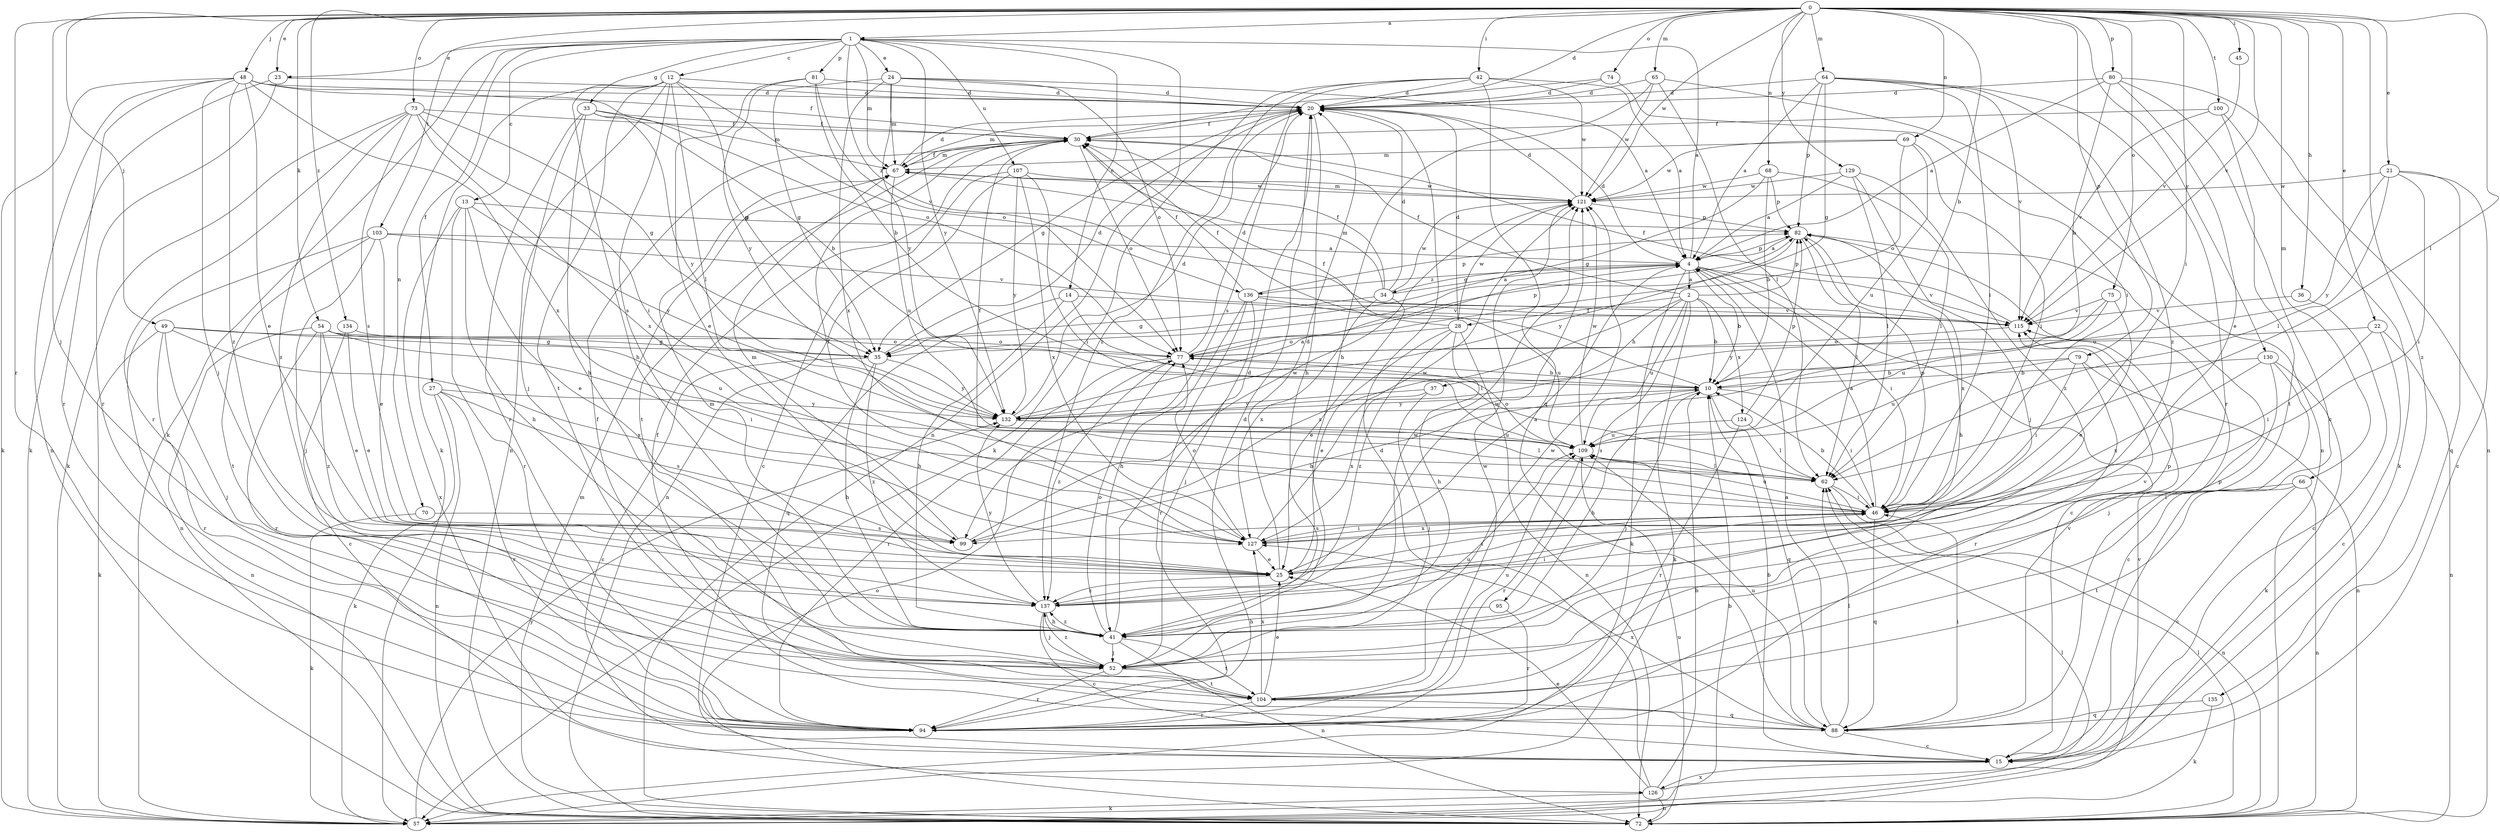 strict digraph  {
0;
1;
2;
4;
10;
12;
13;
14;
15;
20;
21;
22;
23;
24;
25;
27;
28;
30;
33;
34;
35;
36;
37;
41;
42;
45;
46;
48;
49;
52;
54;
57;
62;
64;
65;
66;
67;
68;
69;
70;
72;
73;
74;
75;
77;
79;
80;
81;
82;
88;
94;
95;
99;
100;
103;
104;
107;
109;
115;
121;
124;
126;
127;
129;
130;
132;
134;
135;
136;
137;
0 -> 1  [label=a];
0 -> 10  [label=b];
0 -> 20  [label=d];
0 -> 21  [label=e];
0 -> 22  [label=e];
0 -> 23  [label=e];
0 -> 36  [label=h];
0 -> 42  [label=i];
0 -> 45  [label=i];
0 -> 46  [label=i];
0 -> 48  [label=j];
0 -> 49  [label=j];
0 -> 52  [label=j];
0 -> 54  [label=k];
0 -> 62  [label=l];
0 -> 64  [label=m];
0 -> 65  [label=m];
0 -> 66  [label=m];
0 -> 68  [label=n];
0 -> 69  [label=n];
0 -> 73  [label=o];
0 -> 74  [label=o];
0 -> 75  [label=o];
0 -> 79  [label=p];
0 -> 80  [label=p];
0 -> 94  [label=r];
0 -> 100  [label=t];
0 -> 103  [label=t];
0 -> 115  [label=v];
0 -> 121  [label=w];
0 -> 129  [label=y];
0 -> 130  [label=y];
0 -> 134  [label=z];
0 -> 135  [label=z];
1 -> 12  [label=c];
1 -> 13  [label=c];
1 -> 14  [label=c];
1 -> 23  [label=e];
1 -> 24  [label=e];
1 -> 27  [label=f];
1 -> 33  [label=g];
1 -> 57  [label=k];
1 -> 67  [label=m];
1 -> 70  [label=n];
1 -> 72  [label=n];
1 -> 81  [label=p];
1 -> 107  [label=u];
1 -> 132  [label=y];
1 -> 136  [label=z];
2 -> 10  [label=b];
2 -> 28  [label=f];
2 -> 30  [label=f];
2 -> 37  [label=h];
2 -> 57  [label=k];
2 -> 82  [label=p];
2 -> 95  [label=s];
2 -> 99  [label=s];
2 -> 109  [label=u];
2 -> 124  [label=x];
4 -> 1  [label=a];
4 -> 2  [label=a];
4 -> 10  [label=b];
4 -> 15  [label=c];
4 -> 20  [label=d];
4 -> 34  [label=g];
4 -> 46  [label=i];
4 -> 57  [label=k];
4 -> 82  [label=p];
4 -> 115  [label=v];
4 -> 136  [label=z];
10 -> 30  [label=f];
10 -> 41  [label=h];
10 -> 46  [label=i];
10 -> 52  [label=j];
10 -> 88  [label=q];
10 -> 132  [label=y];
12 -> 20  [label=d];
12 -> 35  [label=g];
12 -> 41  [label=h];
12 -> 57  [label=k];
12 -> 62  [label=l];
12 -> 72  [label=n];
12 -> 77  [label=o];
12 -> 99  [label=s];
12 -> 104  [label=t];
13 -> 25  [label=e];
13 -> 41  [label=h];
13 -> 82  [label=p];
13 -> 94  [label=r];
13 -> 126  [label=x];
13 -> 132  [label=y];
14 -> 41  [label=h];
14 -> 62  [label=l];
14 -> 88  [label=q];
14 -> 115  [label=v];
15 -> 10  [label=b];
15 -> 126  [label=x];
20 -> 30  [label=f];
20 -> 35  [label=g];
20 -> 41  [label=h];
20 -> 67  [label=m];
21 -> 15  [label=c];
21 -> 46  [label=i];
21 -> 62  [label=l];
21 -> 88  [label=q];
21 -> 121  [label=w];
21 -> 132  [label=y];
22 -> 15  [label=c];
22 -> 46  [label=i];
22 -> 72  [label=n];
22 -> 77  [label=o];
23 -> 20  [label=d];
23 -> 57  [label=k];
23 -> 94  [label=r];
24 -> 4  [label=a];
24 -> 20  [label=d];
24 -> 35  [label=g];
24 -> 67  [label=m];
24 -> 77  [label=o];
24 -> 127  [label=x];
24 -> 132  [label=y];
25 -> 4  [label=a];
25 -> 20  [label=d];
25 -> 46  [label=i];
25 -> 137  [label=z];
27 -> 57  [label=k];
27 -> 72  [label=n];
27 -> 94  [label=r];
27 -> 99  [label=s];
27 -> 132  [label=y];
28 -> 20  [label=d];
28 -> 25  [label=e];
28 -> 30  [label=f];
28 -> 41  [label=h];
28 -> 72  [label=n];
28 -> 77  [label=o];
28 -> 121  [label=w];
28 -> 137  [label=z];
30 -> 67  [label=m];
30 -> 77  [label=o];
30 -> 104  [label=t];
33 -> 10  [label=b];
33 -> 30  [label=f];
33 -> 41  [label=h];
33 -> 52  [label=j];
33 -> 67  [label=m];
33 -> 94  [label=r];
33 -> 132  [label=y];
34 -> 4  [label=a];
34 -> 20  [label=d];
34 -> 25  [label=e];
34 -> 30  [label=f];
34 -> 35  [label=g];
34 -> 67  [label=m];
34 -> 121  [label=w];
34 -> 127  [label=x];
35 -> 15  [label=c];
35 -> 20  [label=d];
35 -> 41  [label=h];
35 -> 132  [label=y];
35 -> 137  [label=z];
36 -> 15  [label=c];
36 -> 115  [label=v];
37 -> 52  [label=j];
37 -> 127  [label=x];
37 -> 132  [label=y];
41 -> 20  [label=d];
41 -> 52  [label=j];
41 -> 67  [label=m];
41 -> 72  [label=n];
41 -> 77  [label=o];
41 -> 104  [label=t];
41 -> 115  [label=v];
41 -> 137  [label=z];
42 -> 4  [label=a];
42 -> 20  [label=d];
42 -> 57  [label=k];
42 -> 88  [label=q];
42 -> 99  [label=s];
42 -> 121  [label=w];
42 -> 137  [label=z];
45 -> 115  [label=v];
46 -> 4  [label=a];
46 -> 10  [label=b];
46 -> 82  [label=p];
46 -> 88  [label=q];
46 -> 99  [label=s];
46 -> 109  [label=u];
46 -> 127  [label=x];
48 -> 20  [label=d];
48 -> 25  [label=e];
48 -> 30  [label=f];
48 -> 52  [label=j];
48 -> 57  [label=k];
48 -> 72  [label=n];
48 -> 77  [label=o];
48 -> 94  [label=r];
48 -> 127  [label=x];
48 -> 137  [label=z];
49 -> 52  [label=j];
49 -> 57  [label=k];
49 -> 77  [label=o];
49 -> 94  [label=r];
49 -> 109  [label=u];
49 -> 127  [label=x];
52 -> 94  [label=r];
52 -> 104  [label=t];
52 -> 109  [label=u];
52 -> 121  [label=w];
52 -> 137  [label=z];
54 -> 25  [label=e];
54 -> 35  [label=g];
54 -> 46  [label=i];
54 -> 72  [label=n];
54 -> 77  [label=o];
54 -> 94  [label=r];
54 -> 137  [label=z];
57 -> 10  [label=b];
57 -> 62  [label=l];
57 -> 132  [label=y];
62 -> 30  [label=f];
62 -> 46  [label=i];
62 -> 72  [label=n];
64 -> 4  [label=a];
64 -> 20  [label=d];
64 -> 35  [label=g];
64 -> 46  [label=i];
64 -> 82  [label=p];
64 -> 94  [label=r];
64 -> 115  [label=v];
64 -> 137  [label=z];
65 -> 20  [label=d];
65 -> 41  [label=h];
65 -> 62  [label=l];
65 -> 72  [label=n];
65 -> 121  [label=w];
66 -> 15  [label=c];
66 -> 46  [label=i];
66 -> 72  [label=n];
66 -> 104  [label=t];
67 -> 20  [label=d];
67 -> 30  [label=f];
67 -> 109  [label=u];
67 -> 121  [label=w];
68 -> 10  [label=b];
68 -> 35  [label=g];
68 -> 62  [label=l];
68 -> 82  [label=p];
68 -> 121  [label=w];
69 -> 46  [label=i];
69 -> 67  [label=m];
69 -> 77  [label=o];
69 -> 109  [label=u];
69 -> 121  [label=w];
70 -> 57  [label=k];
70 -> 99  [label=s];
72 -> 62  [label=l];
72 -> 67  [label=m];
72 -> 77  [label=o];
72 -> 109  [label=u];
73 -> 30  [label=f];
73 -> 35  [label=g];
73 -> 46  [label=i];
73 -> 57  [label=k];
73 -> 94  [label=r];
73 -> 99  [label=s];
73 -> 127  [label=x];
73 -> 137  [label=z];
74 -> 20  [label=d];
74 -> 30  [label=f];
74 -> 46  [label=i];
75 -> 25  [label=e];
75 -> 109  [label=u];
75 -> 115  [label=v];
75 -> 132  [label=y];
77 -> 10  [label=b];
77 -> 20  [label=d];
77 -> 82  [label=p];
77 -> 94  [label=r];
77 -> 137  [label=z];
79 -> 10  [label=b];
79 -> 46  [label=i];
79 -> 72  [label=n];
79 -> 94  [label=r];
79 -> 109  [label=u];
80 -> 4  [label=a];
80 -> 10  [label=b];
80 -> 15  [label=c];
80 -> 20  [label=d];
80 -> 25  [label=e];
80 -> 72  [label=n];
81 -> 10  [label=b];
81 -> 20  [label=d];
81 -> 25  [label=e];
81 -> 115  [label=v];
81 -> 132  [label=y];
82 -> 4  [label=a];
82 -> 41  [label=h];
82 -> 62  [label=l];
82 -> 127  [label=x];
82 -> 132  [label=y];
88 -> 4  [label=a];
88 -> 15  [label=c];
88 -> 30  [label=f];
88 -> 46  [label=i];
88 -> 62  [label=l];
88 -> 82  [label=p];
88 -> 109  [label=u];
88 -> 115  [label=v];
88 -> 127  [label=x];
94 -> 20  [label=d];
94 -> 121  [label=w];
95 -> 41  [label=h];
95 -> 94  [label=r];
99 -> 10  [label=b];
99 -> 67  [label=m];
99 -> 121  [label=w];
100 -> 30  [label=f];
100 -> 57  [label=k];
100 -> 104  [label=t];
100 -> 115  [label=v];
103 -> 4  [label=a];
103 -> 25  [label=e];
103 -> 52  [label=j];
103 -> 72  [label=n];
103 -> 104  [label=t];
103 -> 115  [label=v];
104 -> 25  [label=e];
104 -> 30  [label=f];
104 -> 82  [label=p];
104 -> 88  [label=q];
104 -> 94  [label=r];
104 -> 109  [label=u];
104 -> 121  [label=w];
104 -> 127  [label=x];
107 -> 15  [label=c];
107 -> 46  [label=i];
107 -> 72  [label=n];
107 -> 121  [label=w];
107 -> 127  [label=x];
107 -> 132  [label=y];
109 -> 62  [label=l];
109 -> 77  [label=o];
109 -> 94  [label=r];
109 -> 121  [label=w];
115 -> 30  [label=f];
115 -> 77  [label=o];
121 -> 20  [label=d];
121 -> 67  [label=m];
121 -> 82  [label=p];
124 -> 62  [label=l];
124 -> 82  [label=p];
124 -> 94  [label=r];
124 -> 109  [label=u];
126 -> 10  [label=b];
126 -> 20  [label=d];
126 -> 25  [label=e];
126 -> 57  [label=k];
126 -> 72  [label=n];
126 -> 115  [label=v];
127 -> 25  [label=e];
127 -> 30  [label=f];
127 -> 46  [label=i];
127 -> 77  [label=o];
127 -> 121  [label=w];
129 -> 4  [label=a];
129 -> 52  [label=j];
129 -> 62  [label=l];
129 -> 121  [label=w];
129 -> 137  [label=z];
130 -> 10  [label=b];
130 -> 15  [label=c];
130 -> 52  [label=j];
130 -> 57  [label=k];
130 -> 127  [label=x];
132 -> 4  [label=a];
132 -> 20  [label=d];
132 -> 62  [label=l];
132 -> 109  [label=u];
134 -> 15  [label=c];
134 -> 25  [label=e];
134 -> 35  [label=g];
135 -> 57  [label=k];
135 -> 88  [label=q];
136 -> 30  [label=f];
136 -> 41  [label=h];
136 -> 52  [label=j];
136 -> 82  [label=p];
136 -> 94  [label=r];
136 -> 109  [label=u];
136 -> 115  [label=v];
137 -> 15  [label=c];
137 -> 41  [label=h];
137 -> 46  [label=i];
137 -> 52  [label=j];
137 -> 121  [label=w];
137 -> 132  [label=y];
}
